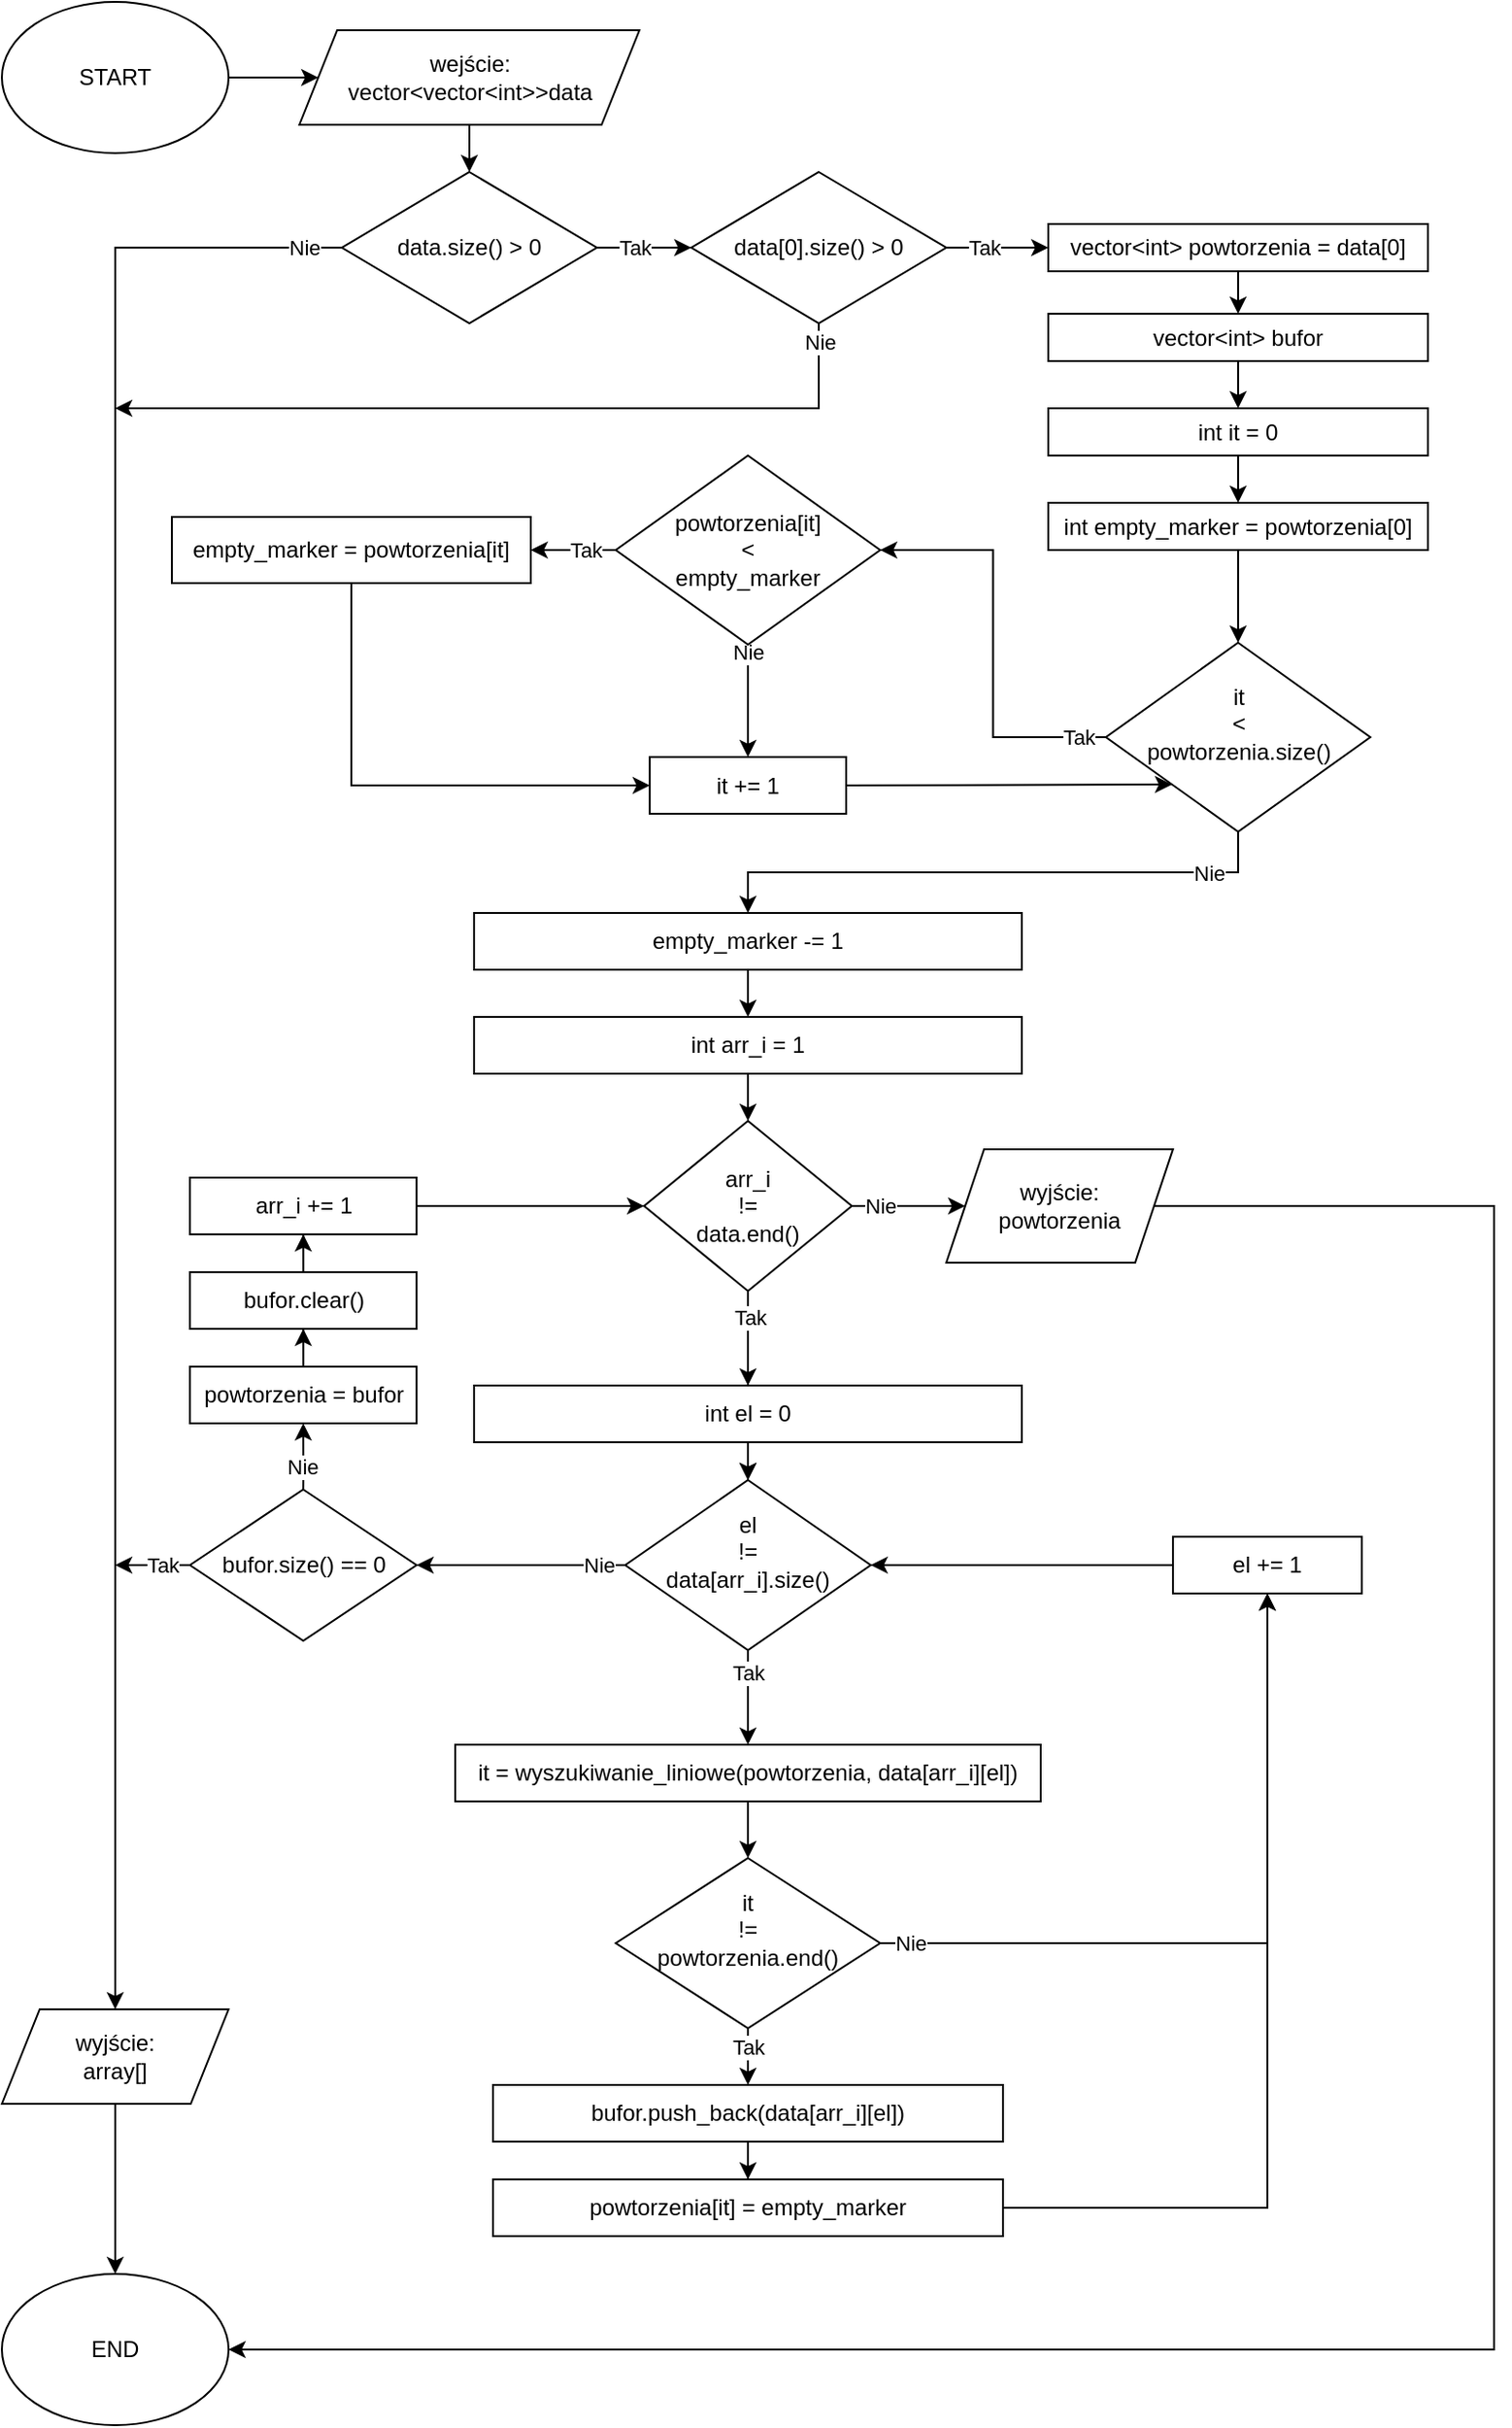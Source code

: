 <mxfile version="20.7.4" type="device"><diagram id="C5RBs43oDa-KdzZeNtuy" name="Page-1"><mxGraphModel dx="1863" dy="614" grid="1" gridSize="10" guides="1" tooltips="1" connect="1" arrows="1" fold="1" page="1" pageScale="1" pageWidth="827" pageHeight="1169" math="0" shadow="0"><root><mxCell id="WIyWlLk6GJQsqaUBKTNV-0"/><mxCell id="WIyWlLk6GJQsqaUBKTNV-1" parent="WIyWlLk6GJQsqaUBKTNV-0"/><mxCell id="8NVyN7WHSs_X_-aghORO-5" style="edgeStyle=orthogonalEdgeStyle;rounded=0;orthogonalLoop=1;jettySize=auto;html=1;" parent="WIyWlLk6GJQsqaUBKTNV-1" source="8NVyN7WHSs_X_-aghORO-1" target="8NVyN7WHSs_X_-aghORO-3" edge="1"><mxGeometry relative="1" as="geometry"/></mxCell><mxCell id="8NVyN7WHSs_X_-aghORO-1" value="START" style="ellipse;whiteSpace=wrap;html=1;" parent="WIyWlLk6GJQsqaUBKTNV-1" vertex="1"><mxGeometry x="-290" y="155" width="120" height="80" as="geometry"/></mxCell><mxCell id="8NVyN7WHSs_X_-aghORO-2" value="END" style="ellipse;whiteSpace=wrap;html=1;" parent="WIyWlLk6GJQsqaUBKTNV-1" vertex="1"><mxGeometry x="-290" y="1357" width="120" height="80" as="geometry"/></mxCell><mxCell id="8NVyN7WHSs_X_-aghORO-12" style="edgeStyle=orthogonalEdgeStyle;rounded=0;orthogonalLoop=1;jettySize=auto;html=1;entryX=0.5;entryY=0;entryDx=0;entryDy=0;" parent="WIyWlLk6GJQsqaUBKTNV-1" source="8NVyN7WHSs_X_-aghORO-3" target="kOhdva7PR1psGxXAZzKO-99" edge="1"><mxGeometry relative="1" as="geometry"><mxPoint x="-54.981" y="240.011" as="targetPoint"/></mxGeometry></mxCell><mxCell id="8NVyN7WHSs_X_-aghORO-3" value="wejście:&lt;br&gt;vector&amp;lt;vector&amp;lt;int&amp;gt;&amp;gt;data" style="shape=parallelogram;perimeter=parallelogramPerimeter;whiteSpace=wrap;html=1;fixedSize=1;" parent="WIyWlLk6GJQsqaUBKTNV-1" vertex="1"><mxGeometry x="-132.5" y="170" width="180" height="50" as="geometry"/></mxCell><mxCell id="8NVyN7WHSs_X_-aghORO-14" style="edgeStyle=orthogonalEdgeStyle;rounded=0;orthogonalLoop=1;jettySize=auto;html=1;entryX=0.5;entryY=0;entryDx=0;entryDy=0;exitX=0;exitY=0.5;exitDx=0;exitDy=0;" parent="WIyWlLk6GJQsqaUBKTNV-1" source="kOhdva7PR1psGxXAZzKO-99" target="8NVyN7WHSs_X_-aghORO-10" edge="1"><mxGeometry relative="1" as="geometry"><mxPoint x="-134.974" y="285.015" as="sourcePoint"/></mxGeometry></mxCell><mxCell id="8NVyN7WHSs_X_-aghORO-16" value="Nie" style="edgeLabel;html=1;align=center;verticalAlign=middle;resizable=0;points=[];" parent="8NVyN7WHSs_X_-aghORO-14" vertex="1" connectable="0"><mxGeometry x="-0.878" y="-1" relative="1" as="geometry"><mxPoint x="44" y="1" as="offset"/></mxGeometry></mxCell><mxCell id="kOhdva7PR1psGxXAZzKO-93" style="edgeStyle=orthogonalEdgeStyle;rounded=0;orthogonalLoop=1;jettySize=auto;html=1;entryX=0;entryY=0.5;entryDx=0;entryDy=0;exitX=1;exitY=0.5;exitDx=0;exitDy=0;" parent="WIyWlLk6GJQsqaUBKTNV-1" source="kOhdva7PR1psGxXAZzKO-99" target="kOhdva7PR1psGxXAZzKO-88" edge="1"><mxGeometry relative="1" as="geometry"><mxPoint x="25" y="285" as="sourcePoint"/></mxGeometry></mxCell><mxCell id="kOhdva7PR1psGxXAZzKO-95" value="Tak" style="edgeLabel;html=1;align=center;verticalAlign=middle;resizable=0;points=[];" parent="kOhdva7PR1psGxXAZzKO-93" vertex="1" connectable="0"><mxGeometry x="-0.769" relative="1" as="geometry"><mxPoint x="14" as="offset"/></mxGeometry></mxCell><mxCell id="8NVyN7WHSs_X_-aghORO-19" style="edgeStyle=orthogonalEdgeStyle;rounded=0;orthogonalLoop=1;jettySize=auto;html=1;" parent="WIyWlLk6GJQsqaUBKTNV-1" source="8NVyN7WHSs_X_-aghORO-10" target="8NVyN7WHSs_X_-aghORO-2" edge="1"><mxGeometry relative="1" as="geometry"/></mxCell><mxCell id="8NVyN7WHSs_X_-aghORO-10" value="wyjście:&lt;br&gt;array[]" style="shape=parallelogram;perimeter=parallelogramPerimeter;whiteSpace=wrap;html=1;fixedSize=1;" parent="WIyWlLk6GJQsqaUBKTNV-1" vertex="1"><mxGeometry x="-290" y="1217" width="120" height="50" as="geometry"/></mxCell><mxCell id="RmGd3rbnO8mDJZcx6CPZ-2" style="edgeStyle=orthogonalEdgeStyle;rounded=0;orthogonalLoop=1;jettySize=auto;html=1;exitX=0;exitY=0.5;exitDx=0;exitDy=0;entryX=1;entryY=0.5;entryDx=0;entryDy=0;" parent="WIyWlLk6GJQsqaUBKTNV-1" source="8NVyN7WHSs_X_-aghORO-27" target="8NVyN7WHSs_X_-aghORO-29" edge="1"><mxGeometry relative="1" as="geometry"/></mxCell><mxCell id="RmGd3rbnO8mDJZcx6CPZ-8" value="Tak" style="edgeLabel;html=1;align=center;verticalAlign=middle;resizable=0;points=[];" parent="RmGd3rbnO8mDJZcx6CPZ-2" vertex="1" connectable="0"><mxGeometry x="-0.742" y="-1" relative="1" as="geometry"><mxPoint x="-10" y="1" as="offset"/></mxGeometry></mxCell><mxCell id="RmGd3rbnO8mDJZcx6CPZ-22" style="edgeStyle=orthogonalEdgeStyle;rounded=0;orthogonalLoop=1;jettySize=auto;html=1;exitX=0.5;exitY=1;exitDx=0;exitDy=0;entryX=0.5;entryY=0;entryDx=0;entryDy=0;" parent="WIyWlLk6GJQsqaUBKTNV-1" source="8NVyN7WHSs_X_-aghORO-27" target="RmGd3rbnO8mDJZcx6CPZ-20" edge="1"><mxGeometry relative="1" as="geometry"><mxPoint x="50" y="569" as="targetPoint"/><Array as="points"><mxPoint x="105" y="550"/><mxPoint x="105" y="550"/></Array></mxGeometry></mxCell><mxCell id="RmGd3rbnO8mDJZcx6CPZ-23" value="Nie" style="edgeLabel;html=1;align=center;verticalAlign=middle;resizable=0;points=[];" parent="RmGd3rbnO8mDJZcx6CPZ-22" vertex="1" connectable="0"><mxGeometry x="-0.438" relative="1" as="geometry"><mxPoint y="-13" as="offset"/></mxGeometry></mxCell><mxCell id="8NVyN7WHSs_X_-aghORO-27" value="powtorzenia[it]&lt;br&gt;&amp;lt;&lt;br&gt;empty_marker" style="rhombus;whiteSpace=wrap;html=1;" parent="WIyWlLk6GJQsqaUBKTNV-1" vertex="1"><mxGeometry x="35" y="395" width="140" height="100" as="geometry"/></mxCell><mxCell id="RmGd3rbnO8mDJZcx6CPZ-28" style="edgeStyle=orthogonalEdgeStyle;rounded=0;orthogonalLoop=1;jettySize=auto;html=1;entryX=0;entryY=0.5;entryDx=0;entryDy=0;" parent="WIyWlLk6GJQsqaUBKTNV-1" source="8NVyN7WHSs_X_-aghORO-29" target="RmGd3rbnO8mDJZcx6CPZ-20" edge="1"><mxGeometry relative="1" as="geometry"><Array as="points"><mxPoint x="-105" y="569"/></Array></mxGeometry></mxCell><mxCell id="8NVyN7WHSs_X_-aghORO-29" value="empty_marker = powtorzenia[it]" style="rounded=0;whiteSpace=wrap;html=1;" parent="WIyWlLk6GJQsqaUBKTNV-1" vertex="1"><mxGeometry x="-200" y="427.5" width="190" height="35" as="geometry"/></mxCell><mxCell id="kOhdva7PR1psGxXAZzKO-0" style="edgeStyle=orthogonalEdgeStyle;rounded=0;orthogonalLoop=1;jettySize=auto;html=1;" parent="WIyWlLk6GJQsqaUBKTNV-1" source="8NVyN7WHSs_X_-aghORO-37" target="8NVyN7WHSs_X_-aghORO-38" edge="1"><mxGeometry relative="1" as="geometry"/></mxCell><mxCell id="8NVyN7WHSs_X_-aghORO-37" value="int arr_i = 1" style="rounded=0;whiteSpace=wrap;html=1;" parent="WIyWlLk6GJQsqaUBKTNV-1" vertex="1"><mxGeometry x="-40" y="692" width="290" height="30" as="geometry"/></mxCell><mxCell id="kOhdva7PR1psGxXAZzKO-1" style="edgeStyle=orthogonalEdgeStyle;rounded=0;orthogonalLoop=1;jettySize=auto;html=1;" parent="WIyWlLk6GJQsqaUBKTNV-1" source="8NVyN7WHSs_X_-aghORO-38" target="8NVyN7WHSs_X_-aghORO-41" edge="1"><mxGeometry relative="1" as="geometry"/></mxCell><mxCell id="kOhdva7PR1psGxXAZzKO-36" value="" style="edgeStyle=orthogonalEdgeStyle;rounded=0;orthogonalLoop=1;jettySize=auto;html=1;" parent="WIyWlLk6GJQsqaUBKTNV-1" source="8NVyN7WHSs_X_-aghORO-38" target="8NVyN7WHSs_X_-aghORO-42" edge="1"><mxGeometry relative="1" as="geometry"/></mxCell><mxCell id="kOhdva7PR1psGxXAZzKO-37" value="Tak" style="edgeLabel;html=1;align=center;verticalAlign=middle;resizable=0;points=[];" parent="kOhdva7PR1psGxXAZzKO-36" vertex="1" connectable="0"><mxGeometry x="-0.72" y="1" relative="1" as="geometry"><mxPoint as="offset"/></mxGeometry></mxCell><mxCell id="kOhdva7PR1psGxXAZzKO-73" style="edgeStyle=orthogonalEdgeStyle;rounded=0;orthogonalLoop=1;jettySize=auto;html=1;entryX=0;entryY=0.5;entryDx=0;entryDy=0;" parent="WIyWlLk6GJQsqaUBKTNV-1" source="8NVyN7WHSs_X_-aghORO-38" target="kOhdva7PR1psGxXAZzKO-72" edge="1"><mxGeometry relative="1" as="geometry"/></mxCell><mxCell id="kOhdva7PR1psGxXAZzKO-74" value="Nie" style="edgeLabel;html=1;align=center;verticalAlign=middle;resizable=0;points=[];" parent="kOhdva7PR1psGxXAZzKO-73" vertex="1" connectable="0"><mxGeometry x="-0.809" relative="1" as="geometry"><mxPoint x="9" as="offset"/></mxGeometry></mxCell><mxCell id="8NVyN7WHSs_X_-aghORO-38" value="arr_i&lt;br&gt;!=&lt;br&gt;data.end()" style="rhombus;whiteSpace=wrap;html=1;" parent="WIyWlLk6GJQsqaUBKTNV-1" vertex="1"><mxGeometry x="50" y="747" width="110" height="90" as="geometry"/></mxCell><mxCell id="kOhdva7PR1psGxXAZzKO-66" style="edgeStyle=orthogonalEdgeStyle;rounded=0;orthogonalLoop=1;jettySize=auto;html=1;entryX=0;entryY=0.5;entryDx=0;entryDy=0;" parent="WIyWlLk6GJQsqaUBKTNV-1" source="8NVyN7WHSs_X_-aghORO-40" target="8NVyN7WHSs_X_-aghORO-38" edge="1"><mxGeometry relative="1" as="geometry"/></mxCell><mxCell id="8NVyN7WHSs_X_-aghORO-40" value="arr_i += 1" style="rounded=0;whiteSpace=wrap;html=1;" parent="WIyWlLk6GJQsqaUBKTNV-1" vertex="1"><mxGeometry x="-190.44" y="777" width="120" height="30" as="geometry"/></mxCell><mxCell id="kOhdva7PR1psGxXAZzKO-17" style="edgeStyle=orthogonalEdgeStyle;rounded=0;orthogonalLoop=1;jettySize=auto;html=1;" parent="WIyWlLk6GJQsqaUBKTNV-1" source="8NVyN7WHSs_X_-aghORO-41" target="8NVyN7WHSs_X_-aghORO-42" edge="1"><mxGeometry relative="1" as="geometry"/></mxCell><mxCell id="8NVyN7WHSs_X_-aghORO-41" value="&amp;nbsp;int el = 0&amp;nbsp;" style="rounded=0;whiteSpace=wrap;html=1;" parent="WIyWlLk6GJQsqaUBKTNV-1" vertex="1"><mxGeometry x="-40" y="887" width="290" height="30" as="geometry"/></mxCell><mxCell id="kOhdva7PR1psGxXAZzKO-34" style="edgeStyle=orthogonalEdgeStyle;rounded=0;orthogonalLoop=1;jettySize=auto;html=1;entryX=0.5;entryY=0;entryDx=0;entryDy=0;" parent="WIyWlLk6GJQsqaUBKTNV-1" source="8NVyN7WHSs_X_-aghORO-42" target="kOhdva7PR1psGxXAZzKO-33" edge="1"><mxGeometry relative="1" as="geometry"/></mxCell><mxCell id="kOhdva7PR1psGxXAZzKO-35" value="Tak" style="edgeLabel;html=1;align=center;verticalAlign=middle;resizable=0;points=[];" parent="kOhdva7PR1psGxXAZzKO-34" vertex="1" connectable="0"><mxGeometry x="-0.668" relative="1" as="geometry"><mxPoint y="3" as="offset"/></mxGeometry></mxCell><mxCell id="kOhdva7PR1psGxXAZzKO-56" style="edgeStyle=orthogonalEdgeStyle;rounded=0;orthogonalLoop=1;jettySize=auto;html=1;entryX=1;entryY=0.5;entryDx=0;entryDy=0;" parent="WIyWlLk6GJQsqaUBKTNV-1" source="8NVyN7WHSs_X_-aghORO-42" target="kOhdva7PR1psGxXAZzKO-54" edge="1"><mxGeometry relative="1" as="geometry"/></mxCell><mxCell id="kOhdva7PR1psGxXAZzKO-57" value="Nie" style="edgeLabel;html=1;align=center;verticalAlign=middle;resizable=0;points=[];" parent="kOhdva7PR1psGxXAZzKO-56" vertex="1" connectable="0"><mxGeometry x="-0.8" y="4" relative="1" as="geometry"><mxPoint x="-3" y="-4" as="offset"/></mxGeometry></mxCell><mxCell id="8NVyN7WHSs_X_-aghORO-42" value="el&lt;br&gt;!=&lt;br&gt;data[arr_i].size()&lt;br&gt;&amp;nbsp; &amp;nbsp;" style="rhombus;whiteSpace=wrap;html=1;" parent="WIyWlLk6GJQsqaUBKTNV-1" vertex="1"><mxGeometry x="40" y="937" width="130" height="90" as="geometry"/></mxCell><mxCell id="kOhdva7PR1psGxXAZzKO-24" style="edgeStyle=orthogonalEdgeStyle;rounded=0;orthogonalLoop=1;jettySize=auto;html=1;entryX=1;entryY=0.5;entryDx=0;entryDy=0;" parent="WIyWlLk6GJQsqaUBKTNV-1" source="8NVyN7WHSs_X_-aghORO-43" target="8NVyN7WHSs_X_-aghORO-42" edge="1"><mxGeometry relative="1" as="geometry"><Array as="points"><mxPoint x="310" y="982"/><mxPoint x="310" y="982"/></Array></mxGeometry></mxCell><mxCell id="8NVyN7WHSs_X_-aghORO-43" value="el += 1" style="rounded=0;whiteSpace=wrap;html=1;" parent="WIyWlLk6GJQsqaUBKTNV-1" vertex="1"><mxGeometry x="330" y="967" width="100" height="30" as="geometry"/></mxCell><mxCell id="kOhdva7PR1psGxXAZzKO-40" style="edgeStyle=orthogonalEdgeStyle;rounded=0;orthogonalLoop=1;jettySize=auto;html=1;entryX=0.5;entryY=0;entryDx=0;entryDy=0;" parent="WIyWlLk6GJQsqaUBKTNV-1" source="kOhdva7PR1psGxXAZzKO-33" target="kOhdva7PR1psGxXAZzKO-38" edge="1"><mxGeometry relative="1" as="geometry"/></mxCell><mxCell id="kOhdva7PR1psGxXAZzKO-33" value="it = wyszukiwanie_liniowe(powtorzenia, data[arr_i][el])" style="rounded=0;whiteSpace=wrap;html=1;" parent="WIyWlLk6GJQsqaUBKTNV-1" vertex="1"><mxGeometry x="-50" y="1077" width="310" height="30" as="geometry"/></mxCell><mxCell id="kOhdva7PR1psGxXAZzKO-42" style="edgeStyle=orthogonalEdgeStyle;rounded=0;orthogonalLoop=1;jettySize=auto;html=1;entryX=0.5;entryY=1;entryDx=0;entryDy=0;" parent="WIyWlLk6GJQsqaUBKTNV-1" source="kOhdva7PR1psGxXAZzKO-38" target="8NVyN7WHSs_X_-aghORO-43" edge="1"><mxGeometry relative="1" as="geometry"/></mxCell><mxCell id="kOhdva7PR1psGxXAZzKO-43" value="Nie" style="edgeLabel;html=1;align=center;verticalAlign=middle;resizable=0;points=[];" parent="kOhdva7PR1psGxXAZzKO-42" vertex="1" connectable="0"><mxGeometry x="-0.919" relative="1" as="geometry"><mxPoint as="offset"/></mxGeometry></mxCell><mxCell id="kOhdva7PR1psGxXAZzKO-47" style="edgeStyle=orthogonalEdgeStyle;rounded=0;orthogonalLoop=1;jettySize=auto;html=1;" parent="WIyWlLk6GJQsqaUBKTNV-1" source="kOhdva7PR1psGxXAZzKO-38" target="kOhdva7PR1psGxXAZzKO-44" edge="1"><mxGeometry relative="1" as="geometry"/></mxCell><mxCell id="kOhdva7PR1psGxXAZzKO-53" value="Tak" style="edgeLabel;html=1;align=center;verticalAlign=middle;resizable=0;points=[];" parent="kOhdva7PR1psGxXAZzKO-47" vertex="1" connectable="0"><mxGeometry x="-0.784" relative="1" as="geometry"><mxPoint y="4" as="offset"/></mxGeometry></mxCell><mxCell id="kOhdva7PR1psGxXAZzKO-38" value="it&lt;br&gt;!=&lt;br&gt;powtorzenia.end()&lt;br&gt;&amp;nbsp; &amp;nbsp;&amp;nbsp;" style="rhombus;whiteSpace=wrap;html=1;" parent="WIyWlLk6GJQsqaUBKTNV-1" vertex="1"><mxGeometry x="35" y="1137" width="140" height="90" as="geometry"/></mxCell><mxCell id="kOhdva7PR1psGxXAZzKO-48" style="edgeStyle=orthogonalEdgeStyle;rounded=0;orthogonalLoop=1;jettySize=auto;html=1;entryX=0.5;entryY=0;entryDx=0;entryDy=0;" parent="WIyWlLk6GJQsqaUBKTNV-1" source="kOhdva7PR1psGxXAZzKO-44" target="kOhdva7PR1psGxXAZzKO-46" edge="1"><mxGeometry relative="1" as="geometry"/></mxCell><mxCell id="kOhdva7PR1psGxXAZzKO-44" value="bufor.push_back(data[arr_i][el])" style="rounded=0;whiteSpace=wrap;html=1;" parent="WIyWlLk6GJQsqaUBKTNV-1" vertex="1"><mxGeometry x="-30" y="1257" width="270" height="30" as="geometry"/></mxCell><mxCell id="kOhdva7PR1psGxXAZzKO-49" style="edgeStyle=orthogonalEdgeStyle;rounded=0;orthogonalLoop=1;jettySize=auto;html=1;entryX=0.5;entryY=1;entryDx=0;entryDy=0;" parent="WIyWlLk6GJQsqaUBKTNV-1" source="kOhdva7PR1psGxXAZzKO-46" target="8NVyN7WHSs_X_-aghORO-43" edge="1"><mxGeometry relative="1" as="geometry"><mxPoint x="380" y="1187" as="targetPoint"/></mxGeometry></mxCell><mxCell id="kOhdva7PR1psGxXAZzKO-46" value="powtorzenia[it] = empty_marker" style="rounded=0;whiteSpace=wrap;html=1;" parent="WIyWlLk6GJQsqaUBKTNV-1" vertex="1"><mxGeometry x="-30" y="1307" width="270" height="30" as="geometry"/></mxCell><mxCell id="kOhdva7PR1psGxXAZzKO-61" style="edgeStyle=orthogonalEdgeStyle;rounded=0;orthogonalLoop=1;jettySize=auto;html=1;entryX=0.5;entryY=1;entryDx=0;entryDy=0;exitX=0.5;exitY=0;exitDx=0;exitDy=0;" parent="WIyWlLk6GJQsqaUBKTNV-1" source="kOhdva7PR1psGxXAZzKO-54" target="kOhdva7PR1psGxXAZzKO-62" edge="1"><mxGeometry relative="1" as="geometry"><mxPoint x="-120.44" y="877.0" as="targetPoint"/><Array as="points"><mxPoint x="-130.44" y="937"/><mxPoint x="-130.44" y="937"/></Array></mxGeometry></mxCell><mxCell id="kOhdva7PR1psGxXAZzKO-69" value="Nie" style="edgeLabel;html=1;align=center;verticalAlign=middle;resizable=0;points=[];" parent="kOhdva7PR1psGxXAZzKO-61" vertex="1" connectable="0"><mxGeometry x="-0.308" y="1" relative="1" as="geometry"><mxPoint as="offset"/></mxGeometry></mxCell><mxCell id="kOhdva7PR1psGxXAZzKO-67" style="edgeStyle=orthogonalEdgeStyle;rounded=0;orthogonalLoop=1;jettySize=auto;html=1;" parent="WIyWlLk6GJQsqaUBKTNV-1" source="kOhdva7PR1psGxXAZzKO-54" edge="1"><mxGeometry relative="1" as="geometry"><mxPoint x="-230" y="982" as="targetPoint"/></mxGeometry></mxCell><mxCell id="kOhdva7PR1psGxXAZzKO-68" value="Tak" style="edgeLabel;html=1;align=center;verticalAlign=middle;resizable=0;points=[];" parent="kOhdva7PR1psGxXAZzKO-67" vertex="1" connectable="0"><mxGeometry x="-0.279" relative="1" as="geometry"><mxPoint as="offset"/></mxGeometry></mxCell><mxCell id="kOhdva7PR1psGxXAZzKO-54" value="bufor.size() == 0" style="rhombus;whiteSpace=wrap;html=1;" parent="WIyWlLk6GJQsqaUBKTNV-1" vertex="1"><mxGeometry x="-190.44" y="942" width="120" height="80" as="geometry"/></mxCell><mxCell id="kOhdva7PR1psGxXAZzKO-64" style="edgeStyle=orthogonalEdgeStyle;rounded=0;orthogonalLoop=1;jettySize=auto;html=1;entryX=0.5;entryY=1;entryDx=0;entryDy=0;" parent="WIyWlLk6GJQsqaUBKTNV-1" source="kOhdva7PR1psGxXAZzKO-62" target="kOhdva7PR1psGxXAZzKO-63" edge="1"><mxGeometry relative="1" as="geometry"/></mxCell><mxCell id="kOhdva7PR1psGxXAZzKO-62" value="powtorzenia = bufor" style="rounded=0;whiteSpace=wrap;html=1;" parent="WIyWlLk6GJQsqaUBKTNV-1" vertex="1"><mxGeometry x="-190.44" y="877" width="120" height="30" as="geometry"/></mxCell><mxCell id="kOhdva7PR1psGxXAZzKO-65" style="edgeStyle=orthogonalEdgeStyle;rounded=0;orthogonalLoop=1;jettySize=auto;html=1;entryX=0.5;entryY=1;entryDx=0;entryDy=0;" parent="WIyWlLk6GJQsqaUBKTNV-1" source="kOhdva7PR1psGxXAZzKO-63" target="8NVyN7WHSs_X_-aghORO-40" edge="1"><mxGeometry relative="1" as="geometry"/></mxCell><mxCell id="kOhdva7PR1psGxXAZzKO-63" value="bufor.clear()" style="rounded=0;whiteSpace=wrap;html=1;" parent="WIyWlLk6GJQsqaUBKTNV-1" vertex="1"><mxGeometry x="-190.44" y="827" width="120" height="30" as="geometry"/></mxCell><mxCell id="kOhdva7PR1psGxXAZzKO-75" style="edgeStyle=orthogonalEdgeStyle;rounded=0;orthogonalLoop=1;jettySize=auto;html=1;entryX=1;entryY=0.5;entryDx=0;entryDy=0;" parent="WIyWlLk6GJQsqaUBKTNV-1" source="kOhdva7PR1psGxXAZzKO-72" target="8NVyN7WHSs_X_-aghORO-2" edge="1"><mxGeometry relative="1" as="geometry"><Array as="points"><mxPoint x="500" y="792"/><mxPoint x="500" y="1397"/></Array></mxGeometry></mxCell><mxCell id="kOhdva7PR1psGxXAZzKO-72" value="wyjście:&lt;br&gt;powtorzenia" style="shape=parallelogram;perimeter=parallelogramPerimeter;whiteSpace=wrap;html=1;fixedSize=1;" parent="WIyWlLk6GJQsqaUBKTNV-1" vertex="1"><mxGeometry x="210" y="762" width="120" height="60" as="geometry"/></mxCell><mxCell id="kOhdva7PR1psGxXAZzKO-83" style="edgeStyle=orthogonalEdgeStyle;rounded=0;orthogonalLoop=1;jettySize=auto;html=1;entryX=0.5;entryY=0;entryDx=0;entryDy=0;" parent="WIyWlLk6GJQsqaUBKTNV-1" source="kOhdva7PR1psGxXAZzKO-76" target="kOhdva7PR1psGxXAZzKO-78" edge="1"><mxGeometry relative="1" as="geometry"/></mxCell><mxCell id="kOhdva7PR1psGxXAZzKO-76" value="vector&amp;lt;int&amp;gt; powtorzenia = data[0]" style="rounded=0;whiteSpace=wrap;html=1;" parent="WIyWlLk6GJQsqaUBKTNV-1" vertex="1"><mxGeometry x="264" y="272.5" width="201" height="25" as="geometry"/></mxCell><mxCell id="kOhdva7PR1psGxXAZzKO-84" style="edgeStyle=orthogonalEdgeStyle;rounded=0;orthogonalLoop=1;jettySize=auto;html=1;entryX=0.5;entryY=0;entryDx=0;entryDy=0;" parent="WIyWlLk6GJQsqaUBKTNV-1" source="kOhdva7PR1psGxXAZzKO-78" target="kOhdva7PR1psGxXAZzKO-79" edge="1"><mxGeometry relative="1" as="geometry"/></mxCell><mxCell id="kOhdva7PR1psGxXAZzKO-78" value="vector&amp;lt;int&amp;gt; bufor" style="rounded=0;whiteSpace=wrap;html=1;" parent="WIyWlLk6GJQsqaUBKTNV-1" vertex="1"><mxGeometry x="264" y="320" width="201" height="25" as="geometry"/></mxCell><mxCell id="kOhdva7PR1psGxXAZzKO-85" style="edgeStyle=orthogonalEdgeStyle;rounded=0;orthogonalLoop=1;jettySize=auto;html=1;entryX=0.5;entryY=0;entryDx=0;entryDy=0;" parent="WIyWlLk6GJQsqaUBKTNV-1" source="kOhdva7PR1psGxXAZzKO-79" target="kOhdva7PR1psGxXAZzKO-80" edge="1"><mxGeometry relative="1" as="geometry"/></mxCell><mxCell id="kOhdva7PR1psGxXAZzKO-79" value="int it = 0" style="rounded=0;whiteSpace=wrap;html=1;" parent="WIyWlLk6GJQsqaUBKTNV-1" vertex="1"><mxGeometry x="264" y="370" width="201" height="25" as="geometry"/></mxCell><mxCell id="RmGd3rbnO8mDJZcx6CPZ-11" style="edgeStyle=orthogonalEdgeStyle;rounded=0;orthogonalLoop=1;jettySize=auto;html=1;exitX=0.5;exitY=1;exitDx=0;exitDy=0;entryX=0.5;entryY=0;entryDx=0;entryDy=0;" parent="WIyWlLk6GJQsqaUBKTNV-1" source="kOhdva7PR1psGxXAZzKO-80" target="RmGd3rbnO8mDJZcx6CPZ-9" edge="1"><mxGeometry relative="1" as="geometry"/></mxCell><mxCell id="kOhdva7PR1psGxXAZzKO-80" value="int empty_marker = powtorzenia[0]" style="rounded=0;whiteSpace=wrap;html=1;" parent="WIyWlLk6GJQsqaUBKTNV-1" vertex="1"><mxGeometry x="264" y="420" width="201" height="25" as="geometry"/></mxCell><mxCell id="kOhdva7PR1psGxXAZzKO-94" style="edgeStyle=orthogonalEdgeStyle;rounded=0;orthogonalLoop=1;jettySize=auto;html=1;entryX=0;entryY=0.5;entryDx=0;entryDy=0;" parent="WIyWlLk6GJQsqaUBKTNV-1" source="kOhdva7PR1psGxXAZzKO-88" target="kOhdva7PR1psGxXAZzKO-76" edge="1"><mxGeometry relative="1" as="geometry"/></mxCell><mxCell id="kOhdva7PR1psGxXAZzKO-96" value="Tak" style="edgeLabel;html=1;align=center;verticalAlign=middle;resizable=0;points=[];" parent="kOhdva7PR1psGxXAZzKO-94" vertex="1" connectable="0"><mxGeometry x="-0.631" relative="1" as="geometry"><mxPoint x="10" as="offset"/></mxGeometry></mxCell><mxCell id="kOhdva7PR1psGxXAZzKO-97" style="edgeStyle=orthogonalEdgeStyle;rounded=0;orthogonalLoop=1;jettySize=auto;html=1;" parent="WIyWlLk6GJQsqaUBKTNV-1" source="kOhdva7PR1psGxXAZzKO-88" edge="1"><mxGeometry relative="1" as="geometry"><mxPoint x="-230" y="370" as="targetPoint"/><Array as="points"><mxPoint x="143" y="370"/></Array></mxGeometry></mxCell><mxCell id="kOhdva7PR1psGxXAZzKO-98" value="Nie" style="edgeLabel;html=1;align=center;verticalAlign=middle;resizable=0;points=[];" parent="kOhdva7PR1psGxXAZzKO-97" vertex="1" connectable="0"><mxGeometry x="-0.952" relative="1" as="geometry"><mxPoint as="offset"/></mxGeometry></mxCell><mxCell id="kOhdva7PR1psGxXAZzKO-88" value="data[0].size() &amp;gt; 0" style="rhombus;whiteSpace=wrap;html=1;" parent="WIyWlLk6GJQsqaUBKTNV-1" vertex="1"><mxGeometry x="75" y="245" width="135" height="80" as="geometry"/></mxCell><mxCell id="kOhdva7PR1psGxXAZzKO-99" value="data.size() &amp;gt; 0" style="rhombus;whiteSpace=wrap;html=1;" parent="WIyWlLk6GJQsqaUBKTNV-1" vertex="1"><mxGeometry x="-110" y="245" width="135" height="80" as="geometry"/></mxCell><mxCell id="RmGd3rbnO8mDJZcx6CPZ-29" style="edgeStyle=orthogonalEdgeStyle;rounded=0;orthogonalLoop=1;jettySize=auto;html=1;exitX=0.5;exitY=1;exitDx=0;exitDy=0;entryX=0.5;entryY=0;entryDx=0;entryDy=0;" parent="WIyWlLk6GJQsqaUBKTNV-1" source="RmGd3rbnO8mDJZcx6CPZ-7" target="8NVyN7WHSs_X_-aghORO-37" edge="1"><mxGeometry relative="1" as="geometry"/></mxCell><mxCell id="RmGd3rbnO8mDJZcx6CPZ-7" value="empty_marker -= 1" style="rounded=0;whiteSpace=wrap;html=1;" parent="WIyWlLk6GJQsqaUBKTNV-1" vertex="1"><mxGeometry x="-40" y="637" width="290" height="30" as="geometry"/></mxCell><mxCell id="RmGd3rbnO8mDJZcx6CPZ-10" style="edgeStyle=orthogonalEdgeStyle;rounded=0;orthogonalLoop=1;jettySize=auto;html=1;exitX=0;exitY=0.5;exitDx=0;exitDy=0;entryX=1;entryY=0.5;entryDx=0;entryDy=0;" parent="WIyWlLk6GJQsqaUBKTNV-1" source="RmGd3rbnO8mDJZcx6CPZ-9" target="8NVyN7WHSs_X_-aghORO-27" edge="1"><mxGeometry relative="1" as="geometry"/></mxCell><mxCell id="RmGd3rbnO8mDJZcx6CPZ-15" value="Tak" style="edgeLabel;html=1;align=center;verticalAlign=middle;resizable=0;points=[];" parent="RmGd3rbnO8mDJZcx6CPZ-10" vertex="1" connectable="0"><mxGeometry x="-0.721" y="1" relative="1" as="geometry"><mxPoint x="16" y="-1" as="offset"/></mxGeometry></mxCell><mxCell id="RmGd3rbnO8mDJZcx6CPZ-12" style="edgeStyle=orthogonalEdgeStyle;rounded=0;orthogonalLoop=1;jettySize=auto;html=1;exitX=0.5;exitY=1;exitDx=0;exitDy=0;entryX=0.5;entryY=0;entryDx=0;entryDy=0;" parent="WIyWlLk6GJQsqaUBKTNV-1" source="RmGd3rbnO8mDJZcx6CPZ-9" target="RmGd3rbnO8mDJZcx6CPZ-7" edge="1"><mxGeometry relative="1" as="geometry"/></mxCell><mxCell id="RmGd3rbnO8mDJZcx6CPZ-16" value="Nie" style="edgeLabel;html=1;align=center;verticalAlign=middle;resizable=0;points=[];" parent="RmGd3rbnO8mDJZcx6CPZ-12" vertex="1" connectable="0"><mxGeometry x="-0.757" relative="1" as="geometry"><mxPoint as="offset"/></mxGeometry></mxCell><mxCell id="RmGd3rbnO8mDJZcx6CPZ-9" value="it&lt;br&gt;&amp;lt;&lt;br&gt;powtorzenia.size()&lt;br&gt;&amp;nbsp;" style="rhombus;whiteSpace=wrap;html=1;" parent="WIyWlLk6GJQsqaUBKTNV-1" vertex="1"><mxGeometry x="294.5" y="494" width="140" height="100" as="geometry"/></mxCell><mxCell id="RmGd3rbnO8mDJZcx6CPZ-21" style="edgeStyle=orthogonalEdgeStyle;rounded=0;orthogonalLoop=1;jettySize=auto;html=1;exitX=1;exitY=0.5;exitDx=0;exitDy=0;entryX=0;entryY=1;entryDx=0;entryDy=0;" parent="WIyWlLk6GJQsqaUBKTNV-1" source="RmGd3rbnO8mDJZcx6CPZ-20" target="RmGd3rbnO8mDJZcx6CPZ-9" edge="1"><mxGeometry relative="1" as="geometry"><Array as="points"><mxPoint x="329" y="570"/></Array></mxGeometry></mxCell><mxCell id="RmGd3rbnO8mDJZcx6CPZ-20" value="it += 1" style="rounded=0;whiteSpace=wrap;html=1;" parent="WIyWlLk6GJQsqaUBKTNV-1" vertex="1"><mxGeometry x="53" y="554.5" width="104" height="30" as="geometry"/></mxCell></root></mxGraphModel></diagram></mxfile>